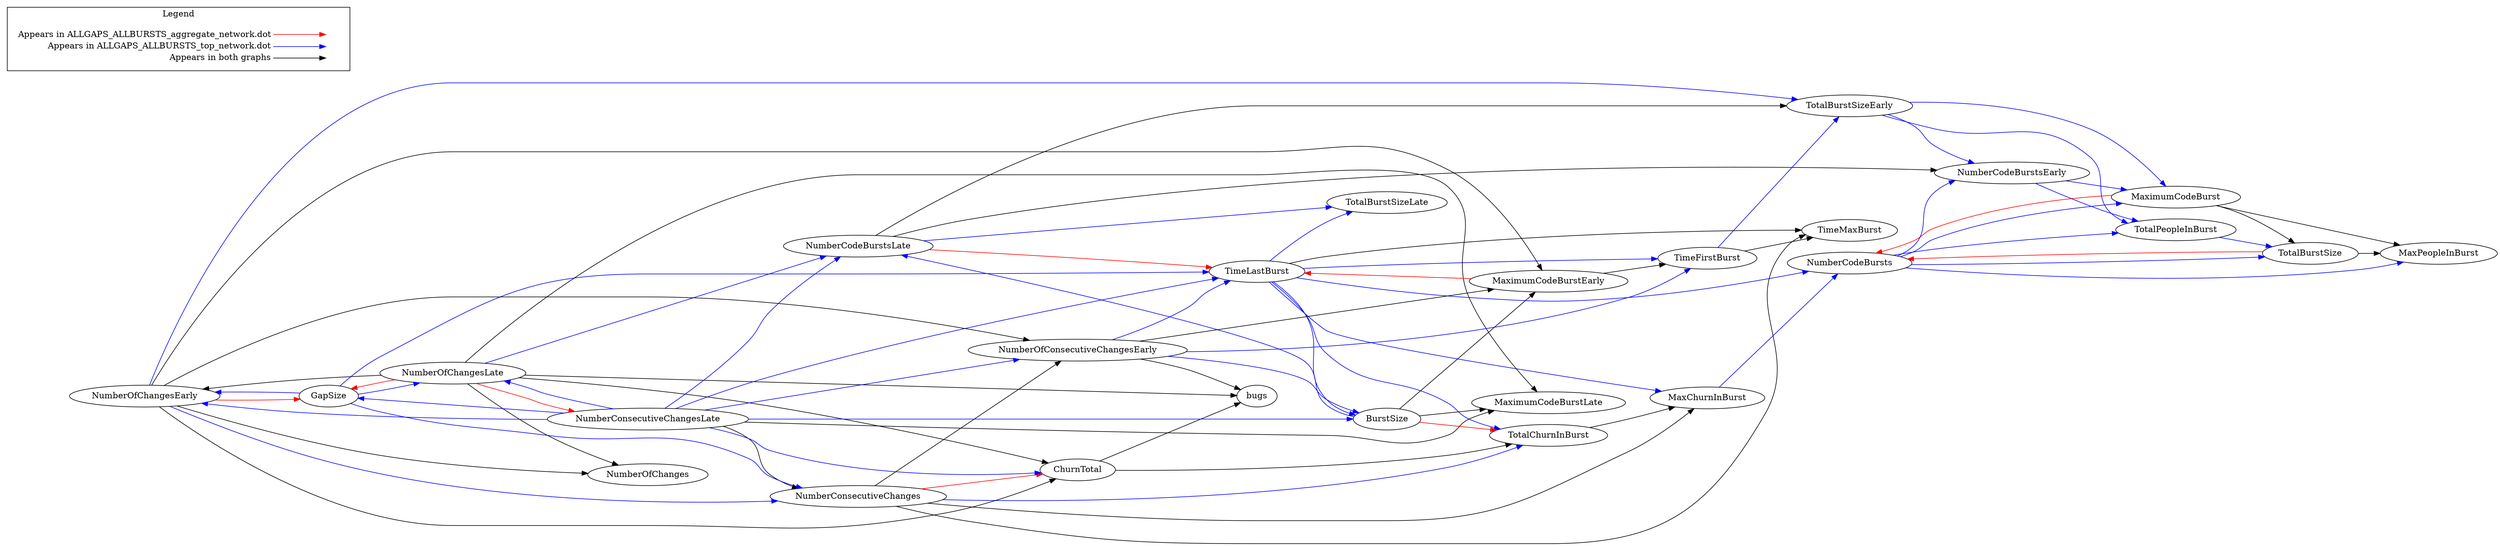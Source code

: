 digraph {
NumberCodeBurstsLate -> TimeLastBurst[color="red"];
NumberConsecutiveChanges -> ChurnTotal[color="red"];
BurstSize -> TotalChurnInBurst[color="red"];
NumberOfChangesLate -> NumberConsecutiveChangesLate[color="red"];
MaximumCodeBurstEarly -> TimeLastBurst[color="red"];
MaximumCodeBurst -> NumberCodeBursts[color="red"];
TotalBurstSize -> NumberCodeBursts[color="red"];
NumberOfChangesLate -> GapSize[color="red"];
NumberOfChangesEarly -> GapSize[color="red"];
NumberOfChangesLate -> MaximumCodeBurstLate[color="black"];
NumberOfChangesLate -> NumberOfChanges[color="black"];
NumberOfChangesLate -> ChurnTotal[color="black"];
NumberOfChangesEarly -> MaximumCodeBurstEarly[color="black"];
TotalChurnInBurst -> MaxChurnInBurst[color="black"];
ChurnTotal -> TotalChurnInBurst[color="black"];
NumberOfConsecutiveChangesEarly -> MaximumCodeBurstEarly[color="black"];
NumberConsecutiveChangesLate -> MaximumCodeBurstLate[color="black"];
NumberConsecutiveChanges -> MaxChurnInBurst[color="black"];
NumberConsecutiveChanges -> TimeMaxBurst[color="black"];
BurstSize -> MaximumCodeBurstLate[color="black"];
NumberOfChangesLate -> NumberOfChangesEarly[color="black"];
NumberOfChangesLate -> bugs[color="black"];
TimeFirstBurst -> TimeMaxBurst[color="black"];
ChurnTotal -> bugs[color="black"];
NumberOfConsecutiveChangesEarly -> bugs[color="black"];
BurstSize -> MaximumCodeBurstEarly[color="black"];
NumberOfChangesEarly -> NumberOfChanges[color="black"];
NumberOfChangesEarly -> ChurnTotal[color="black"];
TotalBurstSize -> MaxPeopleInBurst[color="black"];
TimeLastBurst -> TimeMaxBurst[color="black"];
NumberCodeBurstsLate -> NumberCodeBurstsEarly[color="black"];
NumberCodeBurstsLate -> TotalBurstSizeEarly[color="black"];
NumberConsecutiveChangesLate -> NumberConsecutiveChanges[color="black"];
NumberOfChangesEarly -> NumberOfConsecutiveChangesEarly[color="black"];
MaximumCodeBurstEarly -> TimeFirstBurst[color="black"];
MaximumCodeBurst -> MaxPeopleInBurst[color="black"];
MaximumCodeBurst -> TotalBurstSize[color="black"];
NumberConsecutiveChanges -> NumberOfConsecutiveChangesEarly[color="black"];
TotalPeopleInBurst -> TotalBurstSize[color="blue"];
NumberCodeBurstsLate -> TotalBurstSizeLate[color="blue"];
NumberOfChangesLate -> NumberCodeBurstsLate[color="blue"];
NumberOfChangesEarly -> TotalBurstSizeEarly[color="blue"];
NumberOfChangesEarly -> NumberConsecutiveChanges[color="blue"];
MaxChurnInBurst -> NumberCodeBursts[color="blue"];
NumberCodeBurstsEarly -> TotalPeopleInBurst[color="blue"];
NumberCodeBurstsEarly -> MaximumCodeBurst[color="blue"];
TimeFirstBurst -> TotalBurstSizeEarly[color="blue"];
NumberOfConsecutiveChangesEarly -> TimeFirstBurst[color="blue"];
NumberOfConsecutiveChangesEarly -> TimeLastBurst[color="blue"];
NumberOfConsecutiveChangesEarly -> BurstSize[color="blue"];
NumberConsecutiveChangesLate -> NumberCodeBurstsLate[color="blue"];
NumberConsecutiveChangesLate -> NumberOfChangesLate[color="blue"];
NumberConsecutiveChangesLate -> NumberOfChangesEarly[color="blue"];
NumberConsecutiveChangesLate -> ChurnTotal[color="blue"];
NumberConsecutiveChangesLate -> NumberOfConsecutiveChangesEarly[color="blue"];
NumberConsecutiveChangesLate -> TimeLastBurst[color="blue"];
NumberConsecutiveChangesLate -> GapSize[color="blue"];
NumberConsecutiveChangesLate -> BurstSize[color="blue"];
TotalBurstSizeEarly -> TotalPeopleInBurst[color="blue"];
TotalBurstSizeEarly -> NumberCodeBurstsEarly[color="blue"];
TotalBurstSizeEarly -> MaximumCodeBurst[color="blue"];
NumberConsecutiveChanges -> TotalChurnInBurst[color="blue"];
TimeLastBurst -> TotalBurstSizeLate[color="blue"];
TimeLastBurst -> MaxChurnInBurst[color="blue"];
TimeLastBurst -> TimeFirstBurst[color="blue"];
TimeLastBurst -> TotalChurnInBurst[color="blue"];
TimeLastBurst -> NumberCodeBursts[color="blue"];
TimeLastBurst -> BurstSize[color="blue"];
NumberCodeBursts -> TotalPeopleInBurst[color="blue"];
NumberCodeBursts -> MaxPeopleInBurst[color="blue"];
NumberCodeBursts -> NumberCodeBurstsEarly[color="blue"];
NumberCodeBursts -> MaximumCodeBurst[color="blue"];
NumberCodeBursts -> TotalBurstSize[color="blue"];
GapSize -> NumberOfChangesLate[color="blue"];
GapSize -> NumberOfChangesEarly[color="blue"];
GapSize -> NumberConsecutiveChanges[color="blue"];
GapSize -> TimeLastBurst[color="blue"];
BurstSize -> NumberCodeBurstsLate[color="blue"];

  rankdir=LR
  node [shape=plaintext]
  subgraph cluster_01 { 
    label = "Legend";
    key [label=<<table border="0" cellpadding="2" cellspacing="0" cellborder="0">
      <tr><td align="right" port="i1">Appears in ALLGAPS_ALLBURSTS_aggregate_network.dot</td></tr>
      <tr><td align="right" port="i2">Appears in ALLGAPS_ALLBURSTS_top_network.dot</td></tr>
      <tr><td align="right" port="i3">Appears in both graphs</td></tr>
      </table>>]
    key2 [label=<<table border="0" cellpadding="2" cellspacing="0" cellborder="0">
      <tr><td port="i1">&nbsp;</td></tr>
      <tr><td port="i2">&nbsp;</td></tr>
      <tr><td port="i3">&nbsp;</td></tr>
      </table>>]
    key:i1:e -> key2:i1:w [color=red]
    key:i2:e -> key2:i2:w [color=blue]
    key:i3:e -> key2:i3:w [color=black]
  }
}